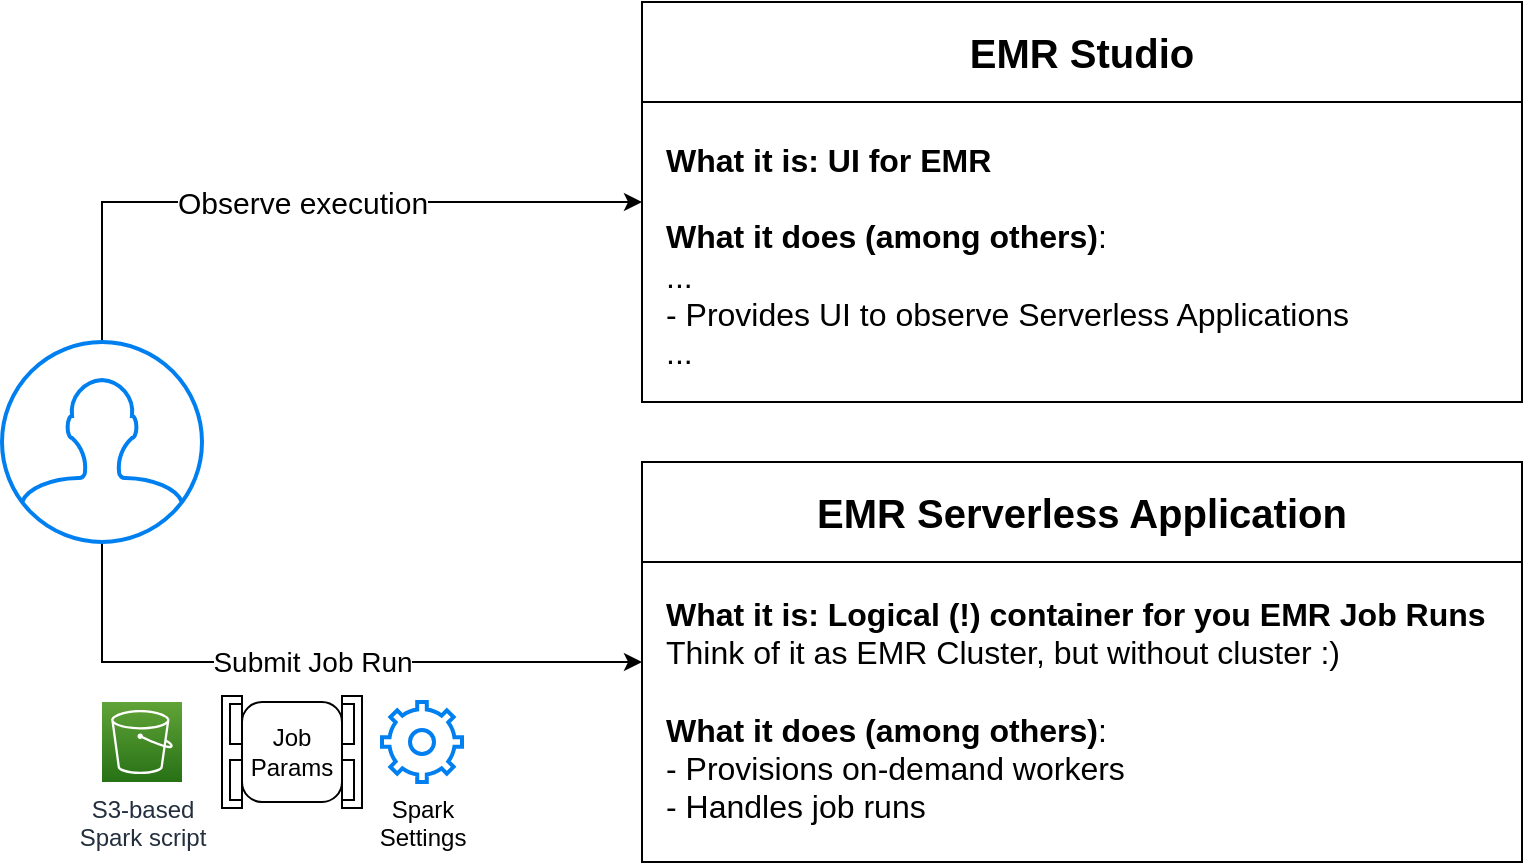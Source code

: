 <mxfile version="21.3.7" type="device">
  <diagram name="Page-1" id="WtfGwhGttGxDT_P8GUDU">
    <mxGraphModel dx="1286" dy="768" grid="1" gridSize="10" guides="1" tooltips="1" connect="1" arrows="1" fold="1" page="1" pageScale="1" pageWidth="1100" pageHeight="850" math="0" shadow="0">
      <root>
        <mxCell id="0" />
        <mxCell id="1" parent="0" />
        <mxCell id="5nb9Y_bDbfN6vbcGwMvw-6" value="Submit Job Run" style="edgeStyle=orthogonalEdgeStyle;rounded=0;orthogonalLoop=1;jettySize=auto;html=1;entryX=0;entryY=0.5;entryDx=0;entryDy=0;fontSize=14;" edge="1" parent="1" source="5nb9Y_bDbfN6vbcGwMvw-1" target="5nb9Y_bDbfN6vbcGwMvw-2">
          <mxGeometry relative="1" as="geometry">
            <Array as="points">
              <mxPoint x="220" y="360" />
            </Array>
          </mxGeometry>
        </mxCell>
        <mxCell id="5nb9Y_bDbfN6vbcGwMvw-7" value="Observe execution" style="edgeStyle=orthogonalEdgeStyle;rounded=0;orthogonalLoop=1;jettySize=auto;html=1;entryX=0;entryY=0.5;entryDx=0;entryDy=0;fontSize=15;" edge="1" parent="1" source="5nb9Y_bDbfN6vbcGwMvw-1" target="5nb9Y_bDbfN6vbcGwMvw-3">
          <mxGeometry relative="1" as="geometry">
            <Array as="points">
              <mxPoint x="220" y="130" />
            </Array>
          </mxGeometry>
        </mxCell>
        <mxCell id="5nb9Y_bDbfN6vbcGwMvw-1" value="" style="html=1;verticalLabelPosition=bottom;align=center;labelBackgroundColor=#ffffff;verticalAlign=top;strokeWidth=2;strokeColor=#0080F0;shadow=0;dashed=0;shape=mxgraph.ios7.icons.user;" vertex="1" parent="1">
          <mxGeometry x="170" y="200" width="100" height="100" as="geometry" />
        </mxCell>
        <mxCell id="5nb9Y_bDbfN6vbcGwMvw-2" value="EMR Serverless Application" style="swimlane;whiteSpace=wrap;html=1;fontSize=20;startSize=50;" vertex="1" parent="1">
          <mxGeometry x="490" y="260" width="440" height="200" as="geometry" />
        </mxCell>
        <mxCell id="5nb9Y_bDbfN6vbcGwMvw-5" value="&lt;b style=&quot;border-color: var(--border-color);&quot;&gt;What it is: Logical (!) container for you EMR Job Runs&lt;/b&gt;&lt;br style=&quot;border-color: var(--border-color);&quot;&gt;Think of it as EMR Cluster, but without cluster :)&lt;br&gt;&lt;br style=&quot;border-color: var(--border-color);&quot;&gt;&lt;b style=&quot;border-color: var(--border-color);&quot;&gt;What it does (among others)&lt;/b&gt;:&lt;br style=&quot;border-color: var(--border-color);&quot;&gt;- Provisions on-demand workers&lt;br&gt;- Handles job runs" style="text;html=1;strokeColor=none;fillColor=none;align=left;verticalAlign=top;whiteSpace=wrap;rounded=0;horizontal=1;fontSize=16;" vertex="1" parent="5nb9Y_bDbfN6vbcGwMvw-2">
          <mxGeometry x="10" y="60" width="420" height="130" as="geometry" />
        </mxCell>
        <mxCell id="5nb9Y_bDbfN6vbcGwMvw-3" value="EMR Studio" style="swimlane;whiteSpace=wrap;html=1;fontSize=20;startSize=50;" vertex="1" parent="1">
          <mxGeometry x="490" y="30" width="440" height="200" as="geometry" />
        </mxCell>
        <mxCell id="5nb9Y_bDbfN6vbcGwMvw-4" value="&lt;b&gt;What it is: UI for EMR&lt;/b&gt;&lt;br&gt;&lt;br&gt;&lt;b&gt;What it does (among others)&lt;/b&gt;:&lt;br&gt;...&lt;br style=&quot;font-size: 16px;&quot;&gt;- Provides UI to observe Serverless Applications&lt;br style=&quot;font-size: 16px;&quot;&gt;..." style="text;html=1;strokeColor=none;fillColor=none;align=left;verticalAlign=top;whiteSpace=wrap;rounded=0;horizontal=1;fontSize=16;" vertex="1" parent="5nb9Y_bDbfN6vbcGwMvw-3">
          <mxGeometry x="10" y="62.5" width="420" height="127.5" as="geometry" />
        </mxCell>
        <mxCell id="5nb9Y_bDbfN6vbcGwMvw-8" value="S3-based&lt;br&gt;Spark script" style="sketch=0;points=[[0,0,0],[0.25,0,0],[0.5,0,0],[0.75,0,0],[1,0,0],[0,1,0],[0.25,1,0],[0.5,1,0],[0.75,1,0],[1,1,0],[0,0.25,0],[0,0.5,0],[0,0.75,0],[1,0.25,0],[1,0.5,0],[1,0.75,0]];outlineConnect=0;fontColor=#232F3E;gradientColor=#60A337;gradientDirection=north;fillColor=#277116;strokeColor=#ffffff;dashed=0;verticalLabelPosition=bottom;verticalAlign=top;align=center;html=1;fontSize=12;fontStyle=0;aspect=fixed;shape=mxgraph.aws4.resourceIcon;resIcon=mxgraph.aws4.s3;" vertex="1" parent="1">
          <mxGeometry x="220" y="380" width="40" height="40" as="geometry" />
        </mxCell>
        <mxCell id="5nb9Y_bDbfN6vbcGwMvw-11" value="Job&lt;br&gt;Params" style="html=1;shape=mxgraph.sysml.paramSet;whiteSpace=wrap;align=center;" vertex="1" parent="1">
          <mxGeometry x="280" y="380" width="70" height="50" as="geometry" />
        </mxCell>
        <mxCell id="5nb9Y_bDbfN6vbcGwMvw-12" value="Spark&lt;br&gt;Settings" style="html=1;verticalLabelPosition=bottom;align=center;labelBackgroundColor=#ffffff;verticalAlign=top;strokeWidth=2;strokeColor=#0080F0;shadow=0;dashed=0;shape=mxgraph.ios7.icons.settings;" vertex="1" parent="1">
          <mxGeometry x="360" y="380" width="40" height="40" as="geometry" />
        </mxCell>
      </root>
    </mxGraphModel>
  </diagram>
</mxfile>
